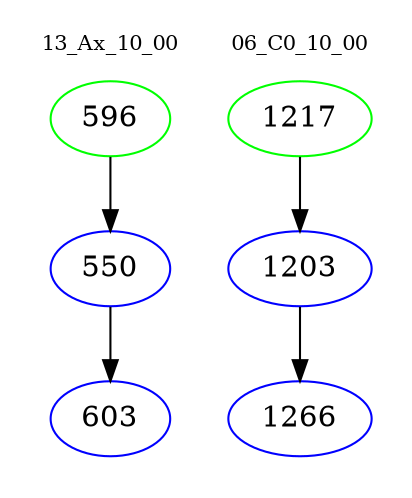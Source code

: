 digraph{
subgraph cluster_0 {
color = white
label = "13_Ax_10_00";
fontsize=10;
T0_596 [label="596", color="green"]
T0_596 -> T0_550 [color="black"]
T0_550 [label="550", color="blue"]
T0_550 -> T0_603 [color="black"]
T0_603 [label="603", color="blue"]
}
subgraph cluster_1 {
color = white
label = "06_C0_10_00";
fontsize=10;
T1_1217 [label="1217", color="green"]
T1_1217 -> T1_1203 [color="black"]
T1_1203 [label="1203", color="blue"]
T1_1203 -> T1_1266 [color="black"]
T1_1266 [label="1266", color="blue"]
}
}

